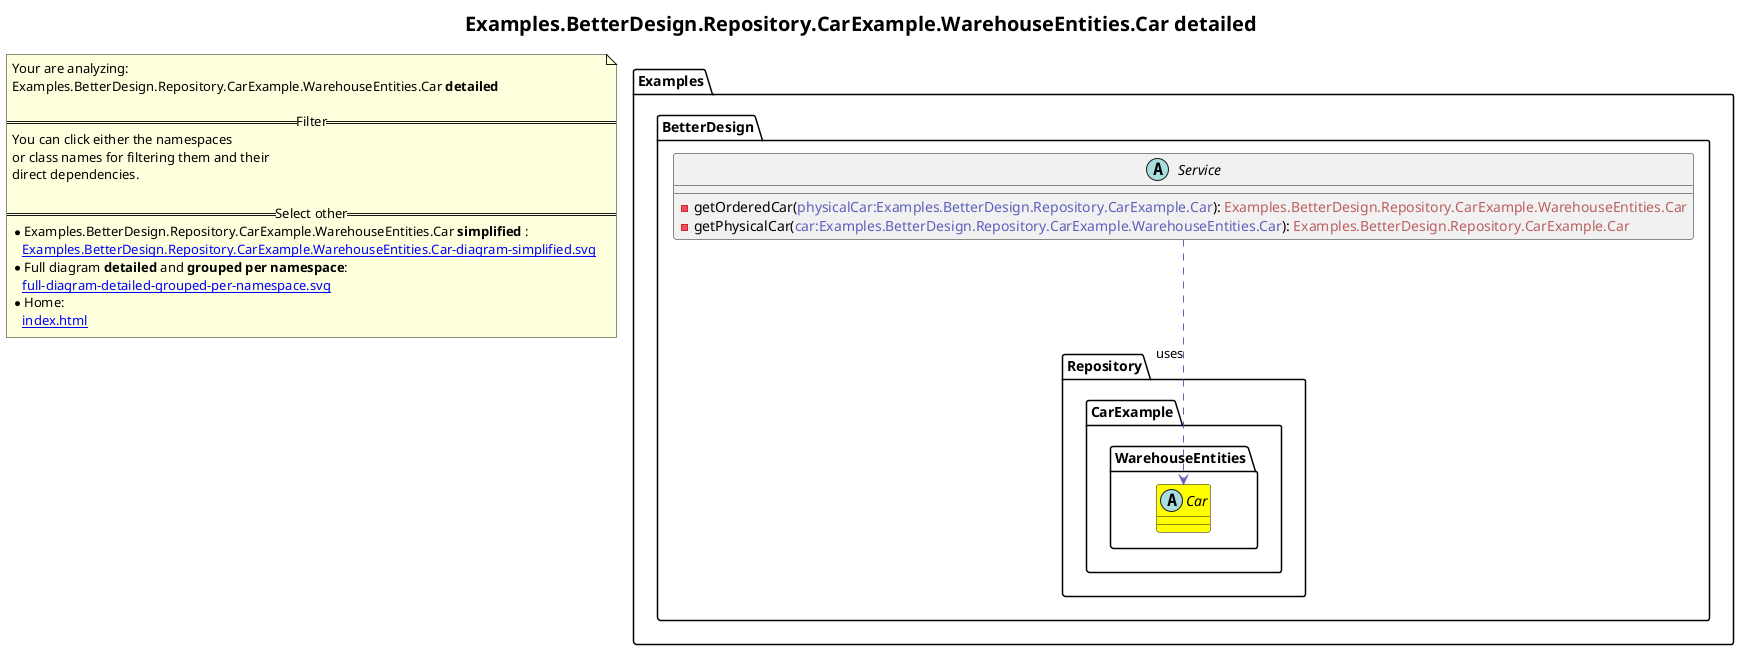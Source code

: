 @startuml
skinparam linetype ortho
title <size:20>Examples.BetterDesign.Repository.CarExample.WarehouseEntities.Car **detailed** </size>
note "Your are analyzing:\nExamples.BetterDesign.Repository.CarExample.WarehouseEntities.Car **detailed** \n\n==Filter==\nYou can click either the namespaces \nor class names for filtering them and their\ndirect dependencies.\n\n==Select other==\n* Examples.BetterDesign.Repository.CarExample.WarehouseEntities.Car **simplified** :\n   [[Examples.BetterDesign.Repository.CarExample.WarehouseEntities.Car-diagram-simplified.svg]]\n* Full diagram **detailed** and **grouped per namespace**:\n   [[full-diagram-detailed-grouped-per-namespace.svg]]\n* Home:\n   [[index.html]]" as FloatingNote
  abstract class Examples.BetterDesign.Service [[Examples.BetterDesign.Service-diagram-detailed.svg]]  {
    - getOrderedCar(<font color="6060BB">physicalCar:Examples.BetterDesign.Repository.CarExample.Car</font>): <font color="BB6060">Examples.BetterDesign.Repository.CarExample.WarehouseEntities.Car</font>
    - getPhysicalCar(<font color="6060BB">car:Examples.BetterDesign.Repository.CarExample.WarehouseEntities.Car</font>): <font color="BB6060">Examples.BetterDesign.Repository.CarExample.Car</font>
  }
        abstract class Examples.BetterDesign.Repository.CarExample.WarehouseEntities.Car [[Examples.BetterDesign.Repository.CarExample.WarehouseEntities.Car-diagram-detailed.svg]] #yellow {
        }
 ' *************************************** 
 ' *************************************** 
 ' *************************************** 
' Class relations extracted from namespace:
' Examples.BetterDesign
Examples.BetterDesign.Service .[#6060BB].> Examples.BetterDesign.Repository.CarExample.WarehouseEntities.Car  : uses 
' Class relations extracted from namespace:
' Examples.BetterDesign.Repository.CarExample.WarehouseEntities
@enduml